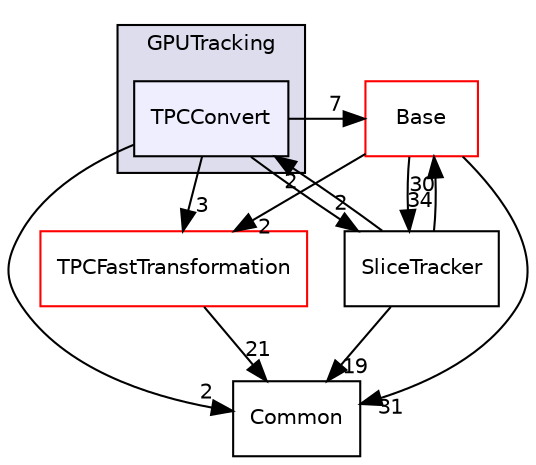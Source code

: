 digraph "/home/travis/build/AliceO2Group/AliceO2/GPU/GPUTracking/TPCConvert" {
  bgcolor=transparent;
  compound=true
  node [ fontsize="10", fontname="Helvetica"];
  edge [ labelfontsize="10", labelfontname="Helvetica"];
  subgraph clusterdir_77030b149987c946eb2e85728f65acc0 {
    graph [ bgcolor="#ddddee", pencolor="black", label="GPUTracking" fontname="Helvetica", fontsize="10", URL="dir_77030b149987c946eb2e85728f65acc0.html"]
  dir_8286b663b85c3eb28f6a70258993afb0 [shape=box, label="TPCConvert", style="filled", fillcolor="#eeeeff", pencolor="black", URL="dir_8286b663b85c3eb28f6a70258993afb0.html"];
  }
  dir_ba48ca66118492a4424f86e9da0f6902 [shape=box label="Common" URL="dir_ba48ca66118492a4424f86e9da0f6902.html"];
  dir_ee87ad93049d1677c6ffb88a968be9d4 [shape=box label="TPCFastTransformation" color="red" URL="dir_ee87ad93049d1677c6ffb88a968be9d4.html"];
  dir_442920581a03c66cf8c08ae559108050 [shape=box label="Base" color="red" URL="dir_442920581a03c66cf8c08ae559108050.html"];
  dir_b1a191f241d56beebc4ffdb42af892eb [shape=box label="SliceTracker" URL="dir_b1a191f241d56beebc4ffdb42af892eb.html"];
  dir_8286b663b85c3eb28f6a70258993afb0->dir_ba48ca66118492a4424f86e9da0f6902 [headlabel="2", labeldistance=1.5 headhref="dir_000709_000682.html"];
  dir_8286b663b85c3eb28f6a70258993afb0->dir_ee87ad93049d1677c6ffb88a968be9d4 [headlabel="3", labeldistance=1.5 headhref="dir_000709_000711.html"];
  dir_8286b663b85c3eb28f6a70258993afb0->dir_442920581a03c66cf8c08ae559108050 [headlabel="7", labeldistance=1.5 headhref="dir_000709_000684.html"];
  dir_8286b663b85c3eb28f6a70258993afb0->dir_b1a191f241d56beebc4ffdb42af892eb [headlabel="2", labeldistance=1.5 headhref="dir_000709_000699.html"];
  dir_ee87ad93049d1677c6ffb88a968be9d4->dir_ba48ca66118492a4424f86e9da0f6902 [headlabel="21", labeldistance=1.5 headhref="dir_000711_000682.html"];
  dir_442920581a03c66cf8c08ae559108050->dir_ba48ca66118492a4424f86e9da0f6902 [headlabel="31", labeldistance=1.5 headhref="dir_000684_000682.html"];
  dir_442920581a03c66cf8c08ae559108050->dir_ee87ad93049d1677c6ffb88a968be9d4 [headlabel="2", labeldistance=1.5 headhref="dir_000684_000711.html"];
  dir_442920581a03c66cf8c08ae559108050->dir_b1a191f241d56beebc4ffdb42af892eb [headlabel="34", labeldistance=1.5 headhref="dir_000684_000699.html"];
  dir_b1a191f241d56beebc4ffdb42af892eb->dir_ba48ca66118492a4424f86e9da0f6902 [headlabel="19", labeldistance=1.5 headhref="dir_000699_000682.html"];
  dir_b1a191f241d56beebc4ffdb42af892eb->dir_8286b663b85c3eb28f6a70258993afb0 [headlabel="2", labeldistance=1.5 headhref="dir_000699_000709.html"];
  dir_b1a191f241d56beebc4ffdb42af892eb->dir_442920581a03c66cf8c08ae559108050 [headlabel="30", labeldistance=1.5 headhref="dir_000699_000684.html"];
}
